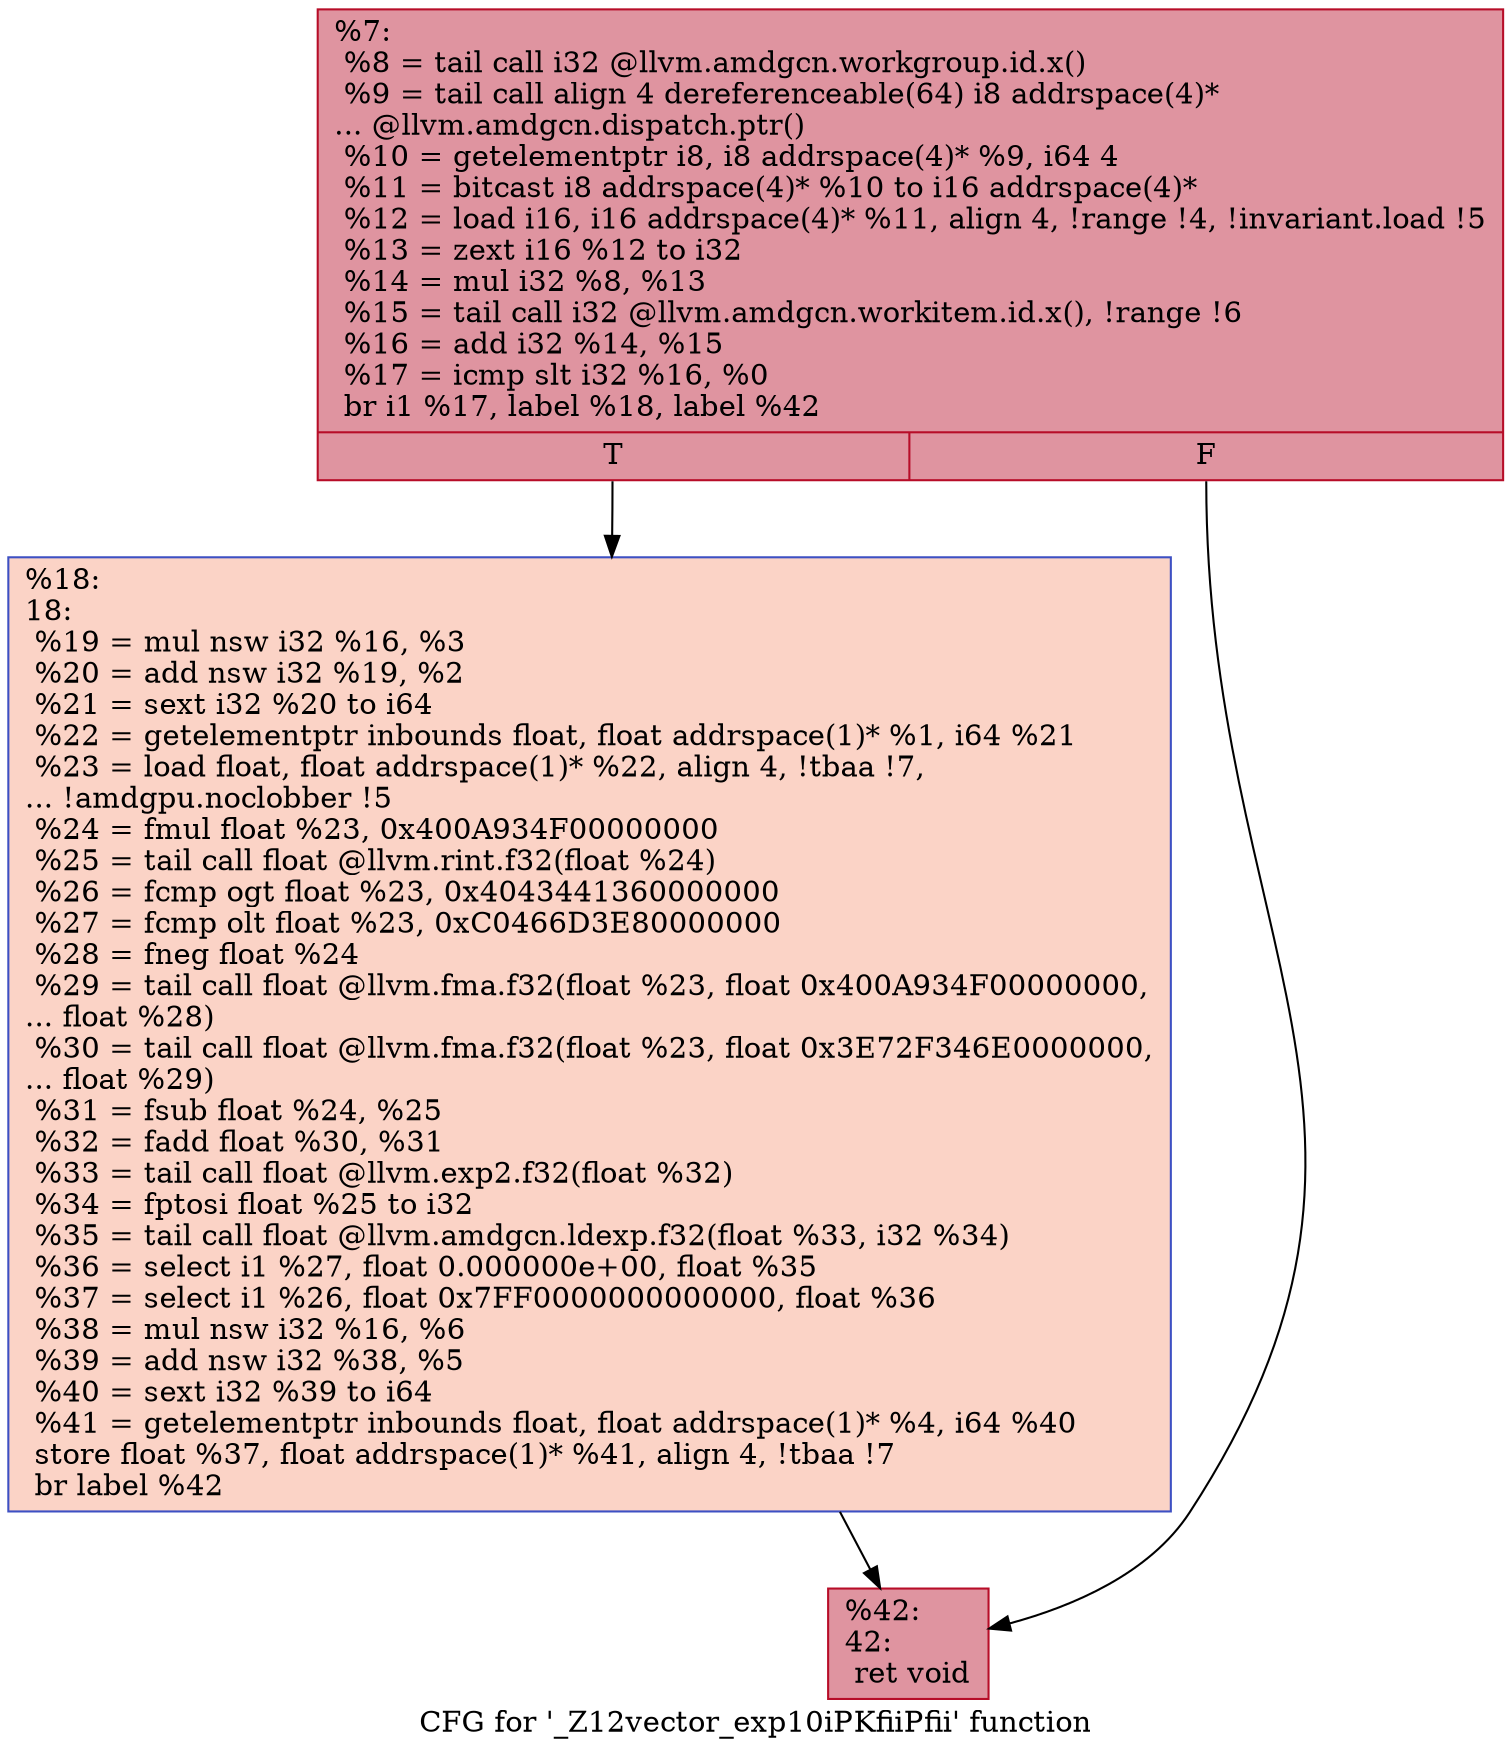 digraph "CFG for '_Z12vector_exp10iPKfiiPfii' function" {
	label="CFG for '_Z12vector_exp10iPKfiiPfii' function";

	Node0x5a9b700 [shape=record,color="#b70d28ff", style=filled, fillcolor="#b70d2870",label="{%7:\l  %8 = tail call i32 @llvm.amdgcn.workgroup.id.x()\l  %9 = tail call align 4 dereferenceable(64) i8 addrspace(4)*\l... @llvm.amdgcn.dispatch.ptr()\l  %10 = getelementptr i8, i8 addrspace(4)* %9, i64 4\l  %11 = bitcast i8 addrspace(4)* %10 to i16 addrspace(4)*\l  %12 = load i16, i16 addrspace(4)* %11, align 4, !range !4, !invariant.load !5\l  %13 = zext i16 %12 to i32\l  %14 = mul i32 %8, %13\l  %15 = tail call i32 @llvm.amdgcn.workitem.id.x(), !range !6\l  %16 = add i32 %14, %15\l  %17 = icmp slt i32 %16, %0\l  br i1 %17, label %18, label %42\l|{<s0>T|<s1>F}}"];
	Node0x5a9b700:s0 -> Node0x5a9d630;
	Node0x5a9b700:s1 -> Node0x5a9d6c0;
	Node0x5a9d630 [shape=record,color="#3d50c3ff", style=filled, fillcolor="#f59c7d70",label="{%18:\l18:                                               \l  %19 = mul nsw i32 %16, %3\l  %20 = add nsw i32 %19, %2\l  %21 = sext i32 %20 to i64\l  %22 = getelementptr inbounds float, float addrspace(1)* %1, i64 %21\l  %23 = load float, float addrspace(1)* %22, align 4, !tbaa !7,\l... !amdgpu.noclobber !5\l  %24 = fmul float %23, 0x400A934F00000000\l  %25 = tail call float @llvm.rint.f32(float %24)\l  %26 = fcmp ogt float %23, 0x4043441360000000\l  %27 = fcmp olt float %23, 0xC0466D3E80000000\l  %28 = fneg float %24\l  %29 = tail call float @llvm.fma.f32(float %23, float 0x400A934F00000000,\l... float %28)\l  %30 = tail call float @llvm.fma.f32(float %23, float 0x3E72F346E0000000,\l... float %29)\l  %31 = fsub float %24, %25\l  %32 = fadd float %30, %31\l  %33 = tail call float @llvm.exp2.f32(float %32)\l  %34 = fptosi float %25 to i32\l  %35 = tail call float @llvm.amdgcn.ldexp.f32(float %33, i32 %34)\l  %36 = select i1 %27, float 0.000000e+00, float %35\l  %37 = select i1 %26, float 0x7FF0000000000000, float %36\l  %38 = mul nsw i32 %16, %6\l  %39 = add nsw i32 %38, %5\l  %40 = sext i32 %39 to i64\l  %41 = getelementptr inbounds float, float addrspace(1)* %4, i64 %40\l  store float %37, float addrspace(1)* %41, align 4, !tbaa !7\l  br label %42\l}"];
	Node0x5a9d630 -> Node0x5a9d6c0;
	Node0x5a9d6c0 [shape=record,color="#b70d28ff", style=filled, fillcolor="#b70d2870",label="{%42:\l42:                                               \l  ret void\l}"];
}
